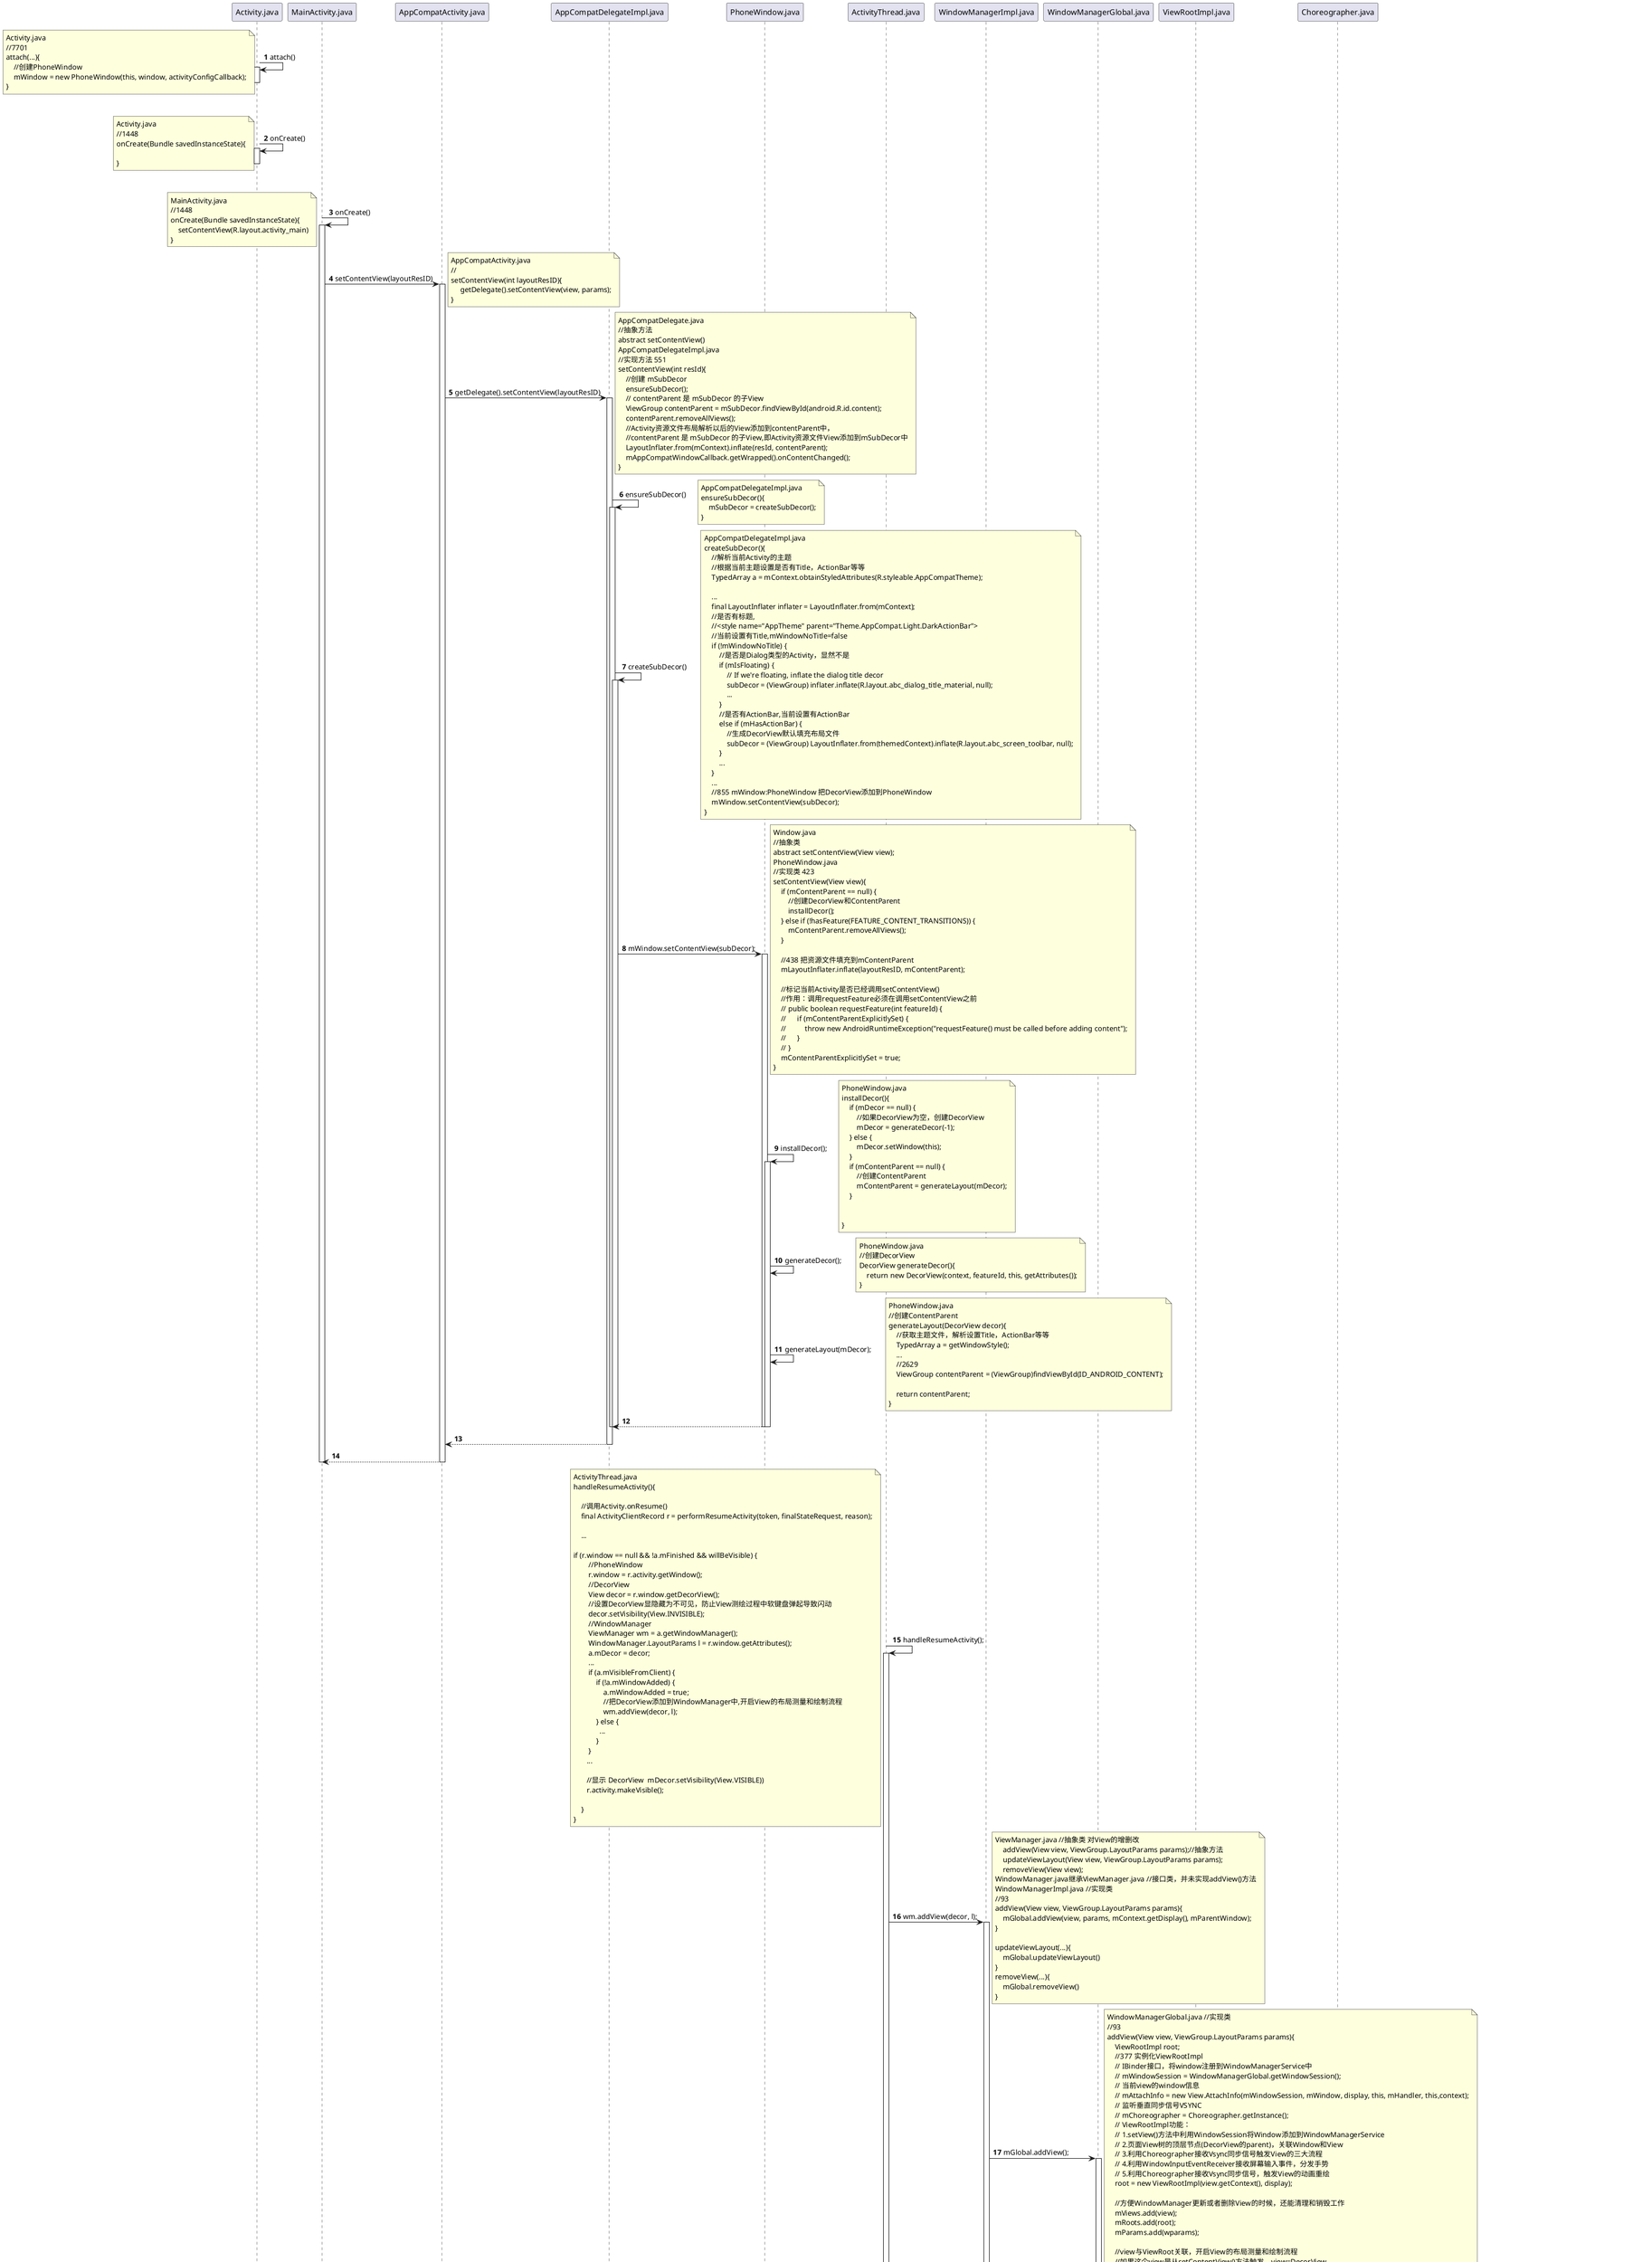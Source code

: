 @startuml
'https://plantuml.com/sequence-diagram

autonumber

'Activity之View树绘制流程分析
'1
Activity.java -> Activity.java: attach()
activate Activity.java
note left
Activity.java
//7701
attach(...){
    //创建PhoneWindow
    mWindow = new PhoneWindow(this, window, activityConfigCallback);
}
end note
deactivate Activity.java

'2
Activity.java -> Activity.java: onCreate()
activate Activity.java
note left
Activity.java
//1448
onCreate(Bundle savedInstanceState){

}
end note
deactivate Activity.java

'3
MainActivity.java -> MainActivity.java: onCreate()
activate MainActivity.java
note left
MainActivity.java
//1448
onCreate(Bundle savedInstanceState){
    setContentView(R.layout.activity_main)
}
end note

'4
MainActivity.java -> AppCompatActivity.java: setContentView(layoutResID)
activate AppCompatActivity.java
note right
AppCompatActivity.java
//
setContentView(int layoutResID){
     getDelegate().setContentView(view, params);
}
end note

'5
AppCompatActivity.java -> AppCompatDelegateImpl.java: getDelegate().setContentView(layoutResID)
activate AppCompatDelegateImpl.java
note right
AppCompatDelegate.java
//抽象方法
abstract setContentView()
AppCompatDelegateImpl.java
//实现方法 551
setContentView(int resId){
    //创建 mSubDecor
    ensureSubDecor();
    // contentParent 是 mSubDecor 的子View
    ViewGroup contentParent = mSubDecor.findViewById(android.R.id.content);
    contentParent.removeAllViews();
    //Activity资源文件布局解析以后的View添加到contentParent中，
    //contentParent 是 mSubDecor 的子View,即Activity资源文件View添加到mSubDecor中
    LayoutInflater.from(mContext).inflate(resId, contentParent);
    mAppCompatWindowCallback.getWrapped().onContentChanged();
}
end note

'6
AppCompatDelegateImpl.java -> AppCompatDelegateImpl.java: ensureSubDecor()
activate AppCompatDelegateImpl.java
note right
AppCompatDelegateImpl.java
ensureSubDecor(){
    mSubDecor = createSubDecor();
}
end note

'7
AppCompatDelegateImpl.java -> AppCompatDelegateImpl.java: createSubDecor()
activate AppCompatDelegateImpl.java
note right
AppCompatDelegateImpl.java
createSubDecor(){
    //解析当前Activity的主题
    //根据当前主题设置是否有Title，ActionBar等等
    TypedArray a = mContext.obtainStyledAttributes(R.styleable.AppCompatTheme);

    ...
    final LayoutInflater inflater = LayoutInflater.from(mContext);
    //是否有标题,
    //<style name="AppTheme" parent="Theme.AppCompat.Light.DarkActionBar">
    //当前设置有Title,mWindowNoTitle=false
    if (!mWindowNoTitle) {
        //是否是Dialog类型的Activity，显然不是
        if (mIsFloating) {
            // If we're floating, inflate the dialog title decor
            subDecor = (ViewGroup) inflater.inflate(R.layout.abc_dialog_title_material, null);
            ...
        }
        //是否有ActionBar,当前设置有ActionBar
        else if (mHasActionBar) {
            //生成DecorView默认填充布局文件
            subDecor = (ViewGroup) LayoutInflater.from(themedContext).inflate(R.layout.abc_screen_toolbar, null);
        }
        ...
    }
    ...
    //855 mWindow:PhoneWindow 把DecorView添加到PhoneWindow
    mWindow.setContentView(subDecor);
}
end note

'8
AppCompatDelegateImpl.java -> PhoneWindow.java: mWindow.setContentView(subDecor);
activate PhoneWindow.java
note right
Window.java
//抽象类
abstract setContentView(View view);
PhoneWindow.java
//实现类 423
setContentView(View view){
    if (mContentParent == null) {
        //创建DecorView和ContentParent
        installDecor();
    } else if (!hasFeature(FEATURE_CONTENT_TRANSITIONS)) {
        mContentParent.removeAllViews();
    }

    //438 把资源文件填充到mContentParent
    mLayoutInflater.inflate(layoutResID, mContentParent);

    //标记当前Activity是否已经调用setContentView()
    //作用：调用requestFeature必须在调用setContentView之前
    // public boolean requestFeature(int featureId) {
    //      if (mContentParentExplicitlySet) {
    //          throw new AndroidRuntimeException("requestFeature() must be called before adding content");
    //      }
    // }
    mContentParentExplicitlySet = true;
}
end note

'9
PhoneWindow.java -> PhoneWindow.java: installDecor();
activate PhoneWindow.java
note right
PhoneWindow.java
installDecor(){
    if (mDecor == null) {
        //如果DecorView为空，创建DecorView
        mDecor = generateDecor(-1);
    } else {
        mDecor.setWindow(this);
    }
    if (mContentParent == null) {
        //创建ContentParent
        mContentParent = generateLayout(mDecor);
    }


}
end note

'10
PhoneWindow.java -> PhoneWindow.java: generateDecor();
note right
PhoneWindow.java
//创建DecorView
DecorView generateDecor(){
    return new DecorView(context, featureId, this, getAttributes());
}
end note

'11
PhoneWindow.java -> PhoneWindow.java: generateLayout(mDecor);
note right
PhoneWindow.java
//创建ContentParent
generateLayout(DecorView decor){
    //获取主题文件，解析设置Title，ActionBar等等
    TypedArray a = getWindowStyle();
    ...
    //2629
    ViewGroup contentParent = (ViewGroup)findViewById(ID_ANDROID_CONTENT);

    return contentParent;
}
end note

'12
PhoneWindow.java --> AppCompatDelegateImpl.java
deactivate PhoneWindow.java
deactivate PhoneWindow.java
deactivate AppCompatDelegateImpl.java
deactivate AppCompatDelegateImpl.java

'13
AppCompatDelegateImpl.java --> AppCompatActivity.java
deactivate AppCompatDelegateImpl.java


'14
AppCompatActivity.java --> MainActivity.java
deactivate AppCompatActivity.java
deactivate MainActivity.java


'15
ActivityThread.java -> ActivityThread.java: handleResumeActivity();
activate ActivityThread.java
note left
ActivityThread.java
handleResumeActivity(){

    //调用Activity.onResume()
    final ActivityClientRecord r = performResumeActivity(token, finalStateRequest, reason);

    ...

if (r.window == null && !a.mFinished && willBeVisible) {
        //PhoneWindow
        r.window = r.activity.getWindow();
        //DecorView
        View decor = r.window.getDecorView();
        //设置DecorView显隐藏为不可见，防止View测绘过程中软键盘弹起导致闪动
        decor.setVisibility(View.INVISIBLE);
        //WindowManager
        ViewManager wm = a.getWindowManager();
        WindowManager.LayoutParams l = r.window.getAttributes();
        a.mDecor = decor;
        ...
        if (a.mVisibleFromClient) {
            if (!a.mWindowAdded) {
                a.mWindowAdded = true;
                //把DecorView添加到WindowManager中,开启View的布局测量和绘制流程
                wm.addView(decor, l);
            } else {
              ...
            }
        }
       ...

       //显示 DecorView  mDecor.setVisibility(View.VISIBLE))
       r.activity.makeVisible();

    }
}
end note

'16
ActivityThread.java -> WindowManagerImpl.java: wm.addView(decor, l);
activate WindowManagerImpl.java
note right
ViewManager.java //抽象类 对View的增删改
    addView(View view, ViewGroup.LayoutParams params);//抽象方法
    updateViewLayout(View view, ViewGroup.LayoutParams params);
    removeView(View view);
WindowManager.java继承ViewManager.java //接口类，并未实现addView()方法
WindowManagerImpl.java //实现类
//93
addView(View view, ViewGroup.LayoutParams params){
    mGlobal.addView(view, params, mContext.getDisplay(), mParentWindow);
}

updateViewLayout(...){
    mGlobal.updateViewLayout()
}
removeView(...){
    mGlobal.removeView()
}
end note


'17
WindowManagerImpl.java -> WindowManagerGlobal.java: mGlobal.addView();
activate WindowManagerGlobal.java
note right
WindowManagerGlobal.java //实现类
//93
addView(View view, ViewGroup.LayoutParams params){
    ViewRootImpl root;
    //377 实例化ViewRootImpl
    // IBinder接口，将window注册到WindowManagerService中
    // mWindowSession = WindowManagerGlobal.getWindowSession();
    // 当前view的window信息
    // mAttachInfo = new View.AttachInfo(mWindowSession, mWindow, display, this, mHandler, this,context);
    // 监听垂直同步信号VSYNC
    // mChoreographer = Choreographer.getInstance();
    // ViewRootImpl功能：
    // 1.setView()方法中利用WindowSession将Window添加到WindowManagerService
    // 2.页面View树的顶层节点(DecorView的parent)，关联Window和View
    // 3.利用Choreographer接收Vsync同步信号触发View的三大流程
    // 4.利用WindowInputEventReceiver接收屏幕输入事件，分发手势
    // 5.利用Choreographer接收Vsync同步信号，触发View的动画重绘
    root = new ViewRootImpl(view.getContext(), display);

    //方便WindowManager更新或者删除View的时候，还能清理和销毁工作
    mViews.add(view);
    mRoots.add(root);
    mParams.add(wparams);

    //view与ViewRoot关联，开启View的布局测量和绘制流程
    //如果这个view是从setContentView()方法触发，view=DecorView
    //windowManager.addView(view, ...) 普通的view
    root.setView(view, wparams, panelParentView);
}
end note

'18
WindowManagerGlobal.java -> ViewRootImpl.java: setView();
activate ViewRootImpl.java
note right
ViewRootImpl.java //实现类 开启View三大流程开始点，也是接收手机屏幕手势到达点，应用中手势分发发源地。
//构造方法
new ViewRootImpl(Context context, Display display) {
    //当前页面窗口注册到WMS中
    mWindowSession = WindowManagerGlobal.getWindowSession();
    //当前View关联的Window信息，是否关联到窗口上，每一个添加到窗口的view都有一个attachInfo
    mAttachInfo = new View.AttachInfo(mWindowSession, mWindow, display, this, mHandler, this,context);
    //接收系统发送的垂直同步信号，60Hz 16.7ms
    mChoreographer = Choreographer.getInstance();
}
//93
setView(...){
    //853 窗口注册到WMS之前开启一次布局和测绘工作
    requestLayout();

    //输入事件接收通道，向运行在Server进程InputManagerService注册监听，当屏幕输入事件到达时回调给应用
    mInputChannel = new InputChannel();

    //864 向WMS注册本页面窗口
    res = mWindowSession.addToDisplay(mWindow, mSeq, mWindowAttributes,
                                getHostVisibility(), mDisplay.getDisplayId(), mTmpFrame,
                                mAttachInfo.mContentInsets, mAttachInfo.mStableInsets,
                                mAttachInfo.mOutsets, mAttachInfo.mDisplayCutout, mInputChannel,
                                mTempInsets);
}
end note


'19
ViewRootImpl.java -> ViewRootImpl.java: requestLayout();
activate ViewRootImpl.java
note left
ViewRootImpl.java

requestLayout(){
    //检查当前线程
    //不能在子线程更新UI，
    //对View的更新涉及到view.requestLayout();view.postInvalidate();会调用到ViewRootImpl中
    //ViewRootImpl在onCreate的时候还没有创建，就不会有线程检查，此时在子线程更新UI并不会报错。
    //部分子线程更新UI是可以成功的，不会报错。子线程创建View，绑定数据等到页面进入直接展示视图
    //拓展：当应用进入WelcomeActivity的时候从本地缓存中读取数据开启子线程创建View并且绑定数据，
    //      然后缓存到ViewPool中，当我们跳转到首页时，首页的View已经全部创建好了，直接从ViewPool中获取，
    //      大大提高页面展示速度.
    //throw new CalledFromWrongThreadException("Only the original thread that created a view hierarchy can touch its views.");
    checkThread();
    mLayoutRequested = true;
    //安排任务执行
    scheduleTraversals();
}
end note


'20
ViewRootImpl.java -> ViewRootImpl.java: scheduleTraversals();
activate ViewRootImpl.java
note left
ViewRootImpl.java

scheduleTraversals(){
    if (!mTraversalScheduled) {
        //过滤同一帧内多次重复请求，防止多次测绘布局绘制
        mTraversalScheduled = true;
        //屏障消息：为了让异步消息优先执行，使得ViewRootImpl中UI测量，布局，绘制尽早执行。
        mTraversalBarrier = mHandler.getLooper().getQueue().postSyncBarrier();
        //异步消息：每次垂直信号到达执行mTraversalRunnable.run()方法
        mChoreographer.postCallback(Choreographer.CALLBACK_TRAVERSAL, mTraversalRunnable, null);
    }
}
end note

'21
ViewRootImpl.java -> Choreographer.java: mChoreographer.postCallback();
activate Choreographer.java
note right
Choreographer.java

//416
postCallback(){
     postCallbackDelayed(callbackType, action, token, 0);
}

//435
postCallbackDelayed(){
    postCallbackDelayedInternal(callbackType, action, token, delayMillis);
}

//447
postCallbackDelayedInternal(){
    if (dueTime <= now) {
        scheduleFrameLocked(now);
    } else {
        Message msg = mHandler.obtainMessage(MSG_DO_SCHEDULE_CALLBACK, action);
        msg.arg1 = callbackType;
        //异步消息
        msg.setAsynchronous(true);
        //发送异步消息
        mHandler.sendMessageAtTime(msg, dueTime);
    }
}
end note

'22
Choreographer.java --> ViewRootImpl.java
deactivate Choreographer.java

'23
ViewRootImpl.java -> ViewRootImpl.java: mTraversalRunnable.run();
activate ViewRootImpl.java
note left
ViewRootImpl.java
final TraversalRunnable mTraversalRunnable = new TraversalRunnable();
final class TraversalRunnable implements Runnable {
    @Override
    public void run() {
        doTraversal();
    }
}

doTraversal(){
    if (mTraversalScheduled) {
        mTraversalScheduled = false;
        //移除屏障消息
        mHandler.getLooper().getQueue().removeSyncBarrier(mTraversalBarrier);
        //根据当前页面的View树判断有没有发生变化，需不需要重新测绘布局绘制
        performTraversals();

    }
}
end note

'24
ViewRootImpl.java -> ViewRootImpl.java: performTraversals();
activate ViewRootImpl.java
note left
ViewRootImpl.java

performTraversals(){
    //2541 测量
    performMeasure(childWidthMeasureSpec, childHeightMeasureSpec);

    //2590 布局
    performLayout(lp, mWidth, mHeight);

    //2755 绘制
    performDraw();

}

private void performMeasure(int childWidthMeasureSpec, int childHeightMeasureSpec) {
    //DecorView 测量
    mView.measure(childWidthMeasureSpec, childHeightMeasureSpec);
}
private void performLayout() {
    //DecorView 布局
    final View host = mView;
    host.layout(0, 0, host.getMeasuredWidth(), host.getMeasuredHeight());
}
private void performDraw() {
    boolean canUseAsync = draw(fullRedrawNeeded);
}

private boolean draw(boolean fullRedrawNeeded) {
    //3638
    drawSoftware(...)
}

drawSoftware(...){
    //3730 绘制
    mView.draw(canvas);
}
end note

'25
ViewRootImpl.java --> ActivityThread.java:
deactivate ViewRootImpl.java
deactivate ViewRootImpl.java
deactivate ViewRootImpl.java
deactivate ViewRootImpl.java
deactivate ViewRootImpl.java
deactivate WindowManagerGlobal.java
deactivate WindowManagerImpl.java
deactivate ActivityThread.java

@enduml